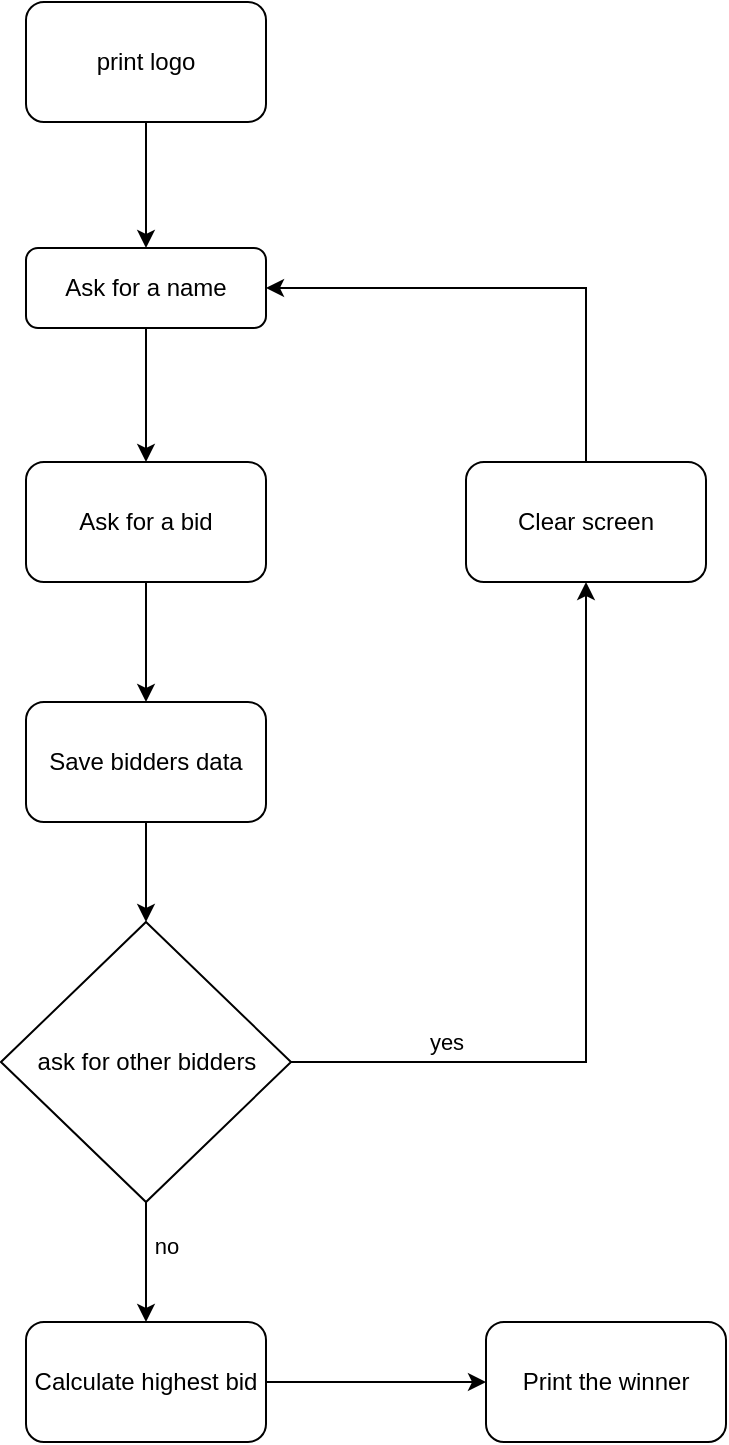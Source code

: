 <mxfile version="21.6.8" type="device">
  <diagram id="C5RBs43oDa-KdzZeNtuy" name="Page-1">
    <mxGraphModel dx="1063" dy="800" grid="1" gridSize="10" guides="1" tooltips="1" connect="1" arrows="1" fold="1" page="1" pageScale="1" pageWidth="827" pageHeight="1169" math="0" shadow="0">
      <root>
        <mxCell id="WIyWlLk6GJQsqaUBKTNV-0" />
        <mxCell id="WIyWlLk6GJQsqaUBKTNV-1" parent="WIyWlLk6GJQsqaUBKTNV-0" />
        <mxCell id="WIyWlLk6GJQsqaUBKTNV-3" value="Ask for a name" style="rounded=1;whiteSpace=wrap;html=1;fontSize=12;glass=0;strokeWidth=1;shadow=0;" parent="WIyWlLk6GJQsqaUBKTNV-1" vertex="1">
          <mxGeometry x="227" y="209" width="120" height="40" as="geometry" />
        </mxCell>
        <mxCell id="oITX6Q57eUCw4BFQtcA0-0" value="print logo" style="rounded=1;whiteSpace=wrap;html=1;" parent="WIyWlLk6GJQsqaUBKTNV-1" vertex="1">
          <mxGeometry x="227" y="86" width="120" height="60" as="geometry" />
        </mxCell>
        <mxCell id="oITX6Q57eUCw4BFQtcA0-1" value="" style="endArrow=classic;html=1;rounded=0;exitX=0.5;exitY=1;exitDx=0;exitDy=0;entryX=0.5;entryY=0;entryDx=0;entryDy=0;" parent="WIyWlLk6GJQsqaUBKTNV-1" source="oITX6Q57eUCw4BFQtcA0-0" target="WIyWlLk6GJQsqaUBKTNV-3" edge="1">
          <mxGeometry width="50" height="50" relative="1" as="geometry">
            <mxPoint x="457" y="496" as="sourcePoint" />
            <mxPoint x="507" y="446" as="targetPoint" />
          </mxGeometry>
        </mxCell>
        <mxCell id="oITX6Q57eUCw4BFQtcA0-2" value="Ask for a bid" style="rounded=1;whiteSpace=wrap;html=1;" parent="WIyWlLk6GJQsqaUBKTNV-1" vertex="1">
          <mxGeometry x="227" y="316" width="120" height="60" as="geometry" />
        </mxCell>
        <mxCell id="oITX6Q57eUCw4BFQtcA0-4" value="" style="endArrow=classic;html=1;rounded=0;exitX=0.5;exitY=1;exitDx=0;exitDy=0;entryX=0.5;entryY=0;entryDx=0;entryDy=0;" parent="WIyWlLk6GJQsqaUBKTNV-1" source="WIyWlLk6GJQsqaUBKTNV-3" target="oITX6Q57eUCw4BFQtcA0-2" edge="1">
          <mxGeometry width="50" height="50" relative="1" as="geometry">
            <mxPoint x="457" y="496" as="sourcePoint" />
            <mxPoint x="507" y="446" as="targetPoint" />
          </mxGeometry>
        </mxCell>
        <mxCell id="oITX6Q57eUCw4BFQtcA0-6" value="" style="endArrow=classic;html=1;rounded=0;exitX=0.5;exitY=1;exitDx=0;exitDy=0;entryX=0.5;entryY=0;entryDx=0;entryDy=0;" parent="WIyWlLk6GJQsqaUBKTNV-1" source="oITX6Q57eUCw4BFQtcA0-2" target="SHak2Mj1D76dx6Uy9It8-0" edge="1">
          <mxGeometry width="50" height="50" relative="1" as="geometry">
            <mxPoint x="457" y="496" as="sourcePoint" />
            <mxPoint x="287" y="456" as="targetPoint" />
          </mxGeometry>
        </mxCell>
        <mxCell id="oITX6Q57eUCw4BFQtcA0-7" value="ask for other bidders" style="rhombus;whiteSpace=wrap;html=1;" parent="WIyWlLk6GJQsqaUBKTNV-1" vertex="1">
          <mxGeometry x="214.5" y="546" width="145" height="140" as="geometry" />
        </mxCell>
        <mxCell id="oITX6Q57eUCw4BFQtcA0-8" value="Clear screen" style="rounded=1;whiteSpace=wrap;html=1;" parent="WIyWlLk6GJQsqaUBKTNV-1" vertex="1">
          <mxGeometry x="447" y="316" width="120" height="60" as="geometry" />
        </mxCell>
        <mxCell id="oITX6Q57eUCw4BFQtcA0-9" value="" style="endArrow=classic;html=1;rounded=0;exitX=1;exitY=0.5;exitDx=0;exitDy=0;entryX=0.5;entryY=1;entryDx=0;entryDy=0;" parent="WIyWlLk6GJQsqaUBKTNV-1" source="oITX6Q57eUCw4BFQtcA0-7" target="oITX6Q57eUCw4BFQtcA0-8" edge="1">
          <mxGeometry width="50" height="50" relative="1" as="geometry">
            <mxPoint x="457" y="496" as="sourcePoint" />
            <mxPoint x="507" y="446" as="targetPoint" />
            <Array as="points">
              <mxPoint x="507" y="616" />
            </Array>
          </mxGeometry>
        </mxCell>
        <mxCell id="oITX6Q57eUCw4BFQtcA0-10" value="yes" style="edgeLabel;html=1;align=center;verticalAlign=middle;resizable=0;points=[];" parent="oITX6Q57eUCw4BFQtcA0-9" vertex="1" connectable="0">
          <mxGeometry x="-0.31" y="3" relative="1" as="geometry">
            <mxPoint x="-56" y="-7" as="offset" />
          </mxGeometry>
        </mxCell>
        <mxCell id="oITX6Q57eUCw4BFQtcA0-11" value="" style="endArrow=classic;html=1;rounded=0;exitX=0.5;exitY=0;exitDx=0;exitDy=0;entryX=1;entryY=0.5;entryDx=0;entryDy=0;" parent="WIyWlLk6GJQsqaUBKTNV-1" source="oITX6Q57eUCw4BFQtcA0-8" target="WIyWlLk6GJQsqaUBKTNV-3" edge="1">
          <mxGeometry width="50" height="50" relative="1" as="geometry">
            <mxPoint x="447" y="496" as="sourcePoint" />
            <mxPoint x="497" y="446" as="targetPoint" />
            <Array as="points">
              <mxPoint x="507" y="229" />
            </Array>
          </mxGeometry>
        </mxCell>
        <mxCell id="SHak2Mj1D76dx6Uy9It8-0" value="Save bidders data" style="rounded=1;whiteSpace=wrap;html=1;" vertex="1" parent="WIyWlLk6GJQsqaUBKTNV-1">
          <mxGeometry x="227" y="436" width="120" height="60" as="geometry" />
        </mxCell>
        <mxCell id="SHak2Mj1D76dx6Uy9It8-1" value="" style="endArrow=classic;html=1;rounded=0;exitX=0.5;exitY=1;exitDx=0;exitDy=0;entryX=0.5;entryY=0;entryDx=0;entryDy=0;" edge="1" parent="WIyWlLk6GJQsqaUBKTNV-1" source="SHak2Mj1D76dx6Uy9It8-0" target="oITX6Q57eUCw4BFQtcA0-7">
          <mxGeometry width="50" height="50" relative="1" as="geometry">
            <mxPoint x="457" y="496" as="sourcePoint" />
            <mxPoint x="507" y="446" as="targetPoint" />
          </mxGeometry>
        </mxCell>
        <mxCell id="SHak2Mj1D76dx6Uy9It8-2" value="Calculate highest bid" style="rounded=1;whiteSpace=wrap;html=1;" vertex="1" parent="WIyWlLk6GJQsqaUBKTNV-1">
          <mxGeometry x="227" y="746" width="120" height="60" as="geometry" />
        </mxCell>
        <mxCell id="SHak2Mj1D76dx6Uy9It8-3" value="" style="endArrow=classic;html=1;rounded=0;exitX=0.5;exitY=1;exitDx=0;exitDy=0;entryX=0.5;entryY=0;entryDx=0;entryDy=0;" edge="1" parent="WIyWlLk6GJQsqaUBKTNV-1" source="oITX6Q57eUCw4BFQtcA0-7" target="SHak2Mj1D76dx6Uy9It8-2">
          <mxGeometry width="50" height="50" relative="1" as="geometry">
            <mxPoint x="457" y="496" as="sourcePoint" />
            <mxPoint x="507" y="446" as="targetPoint" />
          </mxGeometry>
        </mxCell>
        <mxCell id="SHak2Mj1D76dx6Uy9It8-4" value="no" style="edgeLabel;html=1;align=center;verticalAlign=middle;resizable=0;points=[];" vertex="1" connectable="0" parent="SHak2Mj1D76dx6Uy9It8-3">
          <mxGeometry x="-0.267" relative="1" as="geometry">
            <mxPoint x="10" as="offset" />
          </mxGeometry>
        </mxCell>
        <mxCell id="SHak2Mj1D76dx6Uy9It8-5" value="Print the winner" style="rounded=1;whiteSpace=wrap;html=1;" vertex="1" parent="WIyWlLk6GJQsqaUBKTNV-1">
          <mxGeometry x="457" y="746" width="120" height="60" as="geometry" />
        </mxCell>
        <mxCell id="SHak2Mj1D76dx6Uy9It8-6" value="" style="endArrow=classic;html=1;rounded=0;exitX=1;exitY=0.5;exitDx=0;exitDy=0;entryX=0;entryY=0.5;entryDx=0;entryDy=0;" edge="1" parent="WIyWlLk6GJQsqaUBKTNV-1" source="SHak2Mj1D76dx6Uy9It8-2" target="SHak2Mj1D76dx6Uy9It8-5">
          <mxGeometry width="50" height="50" relative="1" as="geometry">
            <mxPoint x="557" y="706" as="sourcePoint" />
            <mxPoint x="717" y="376" as="targetPoint" />
          </mxGeometry>
        </mxCell>
      </root>
    </mxGraphModel>
  </diagram>
</mxfile>
